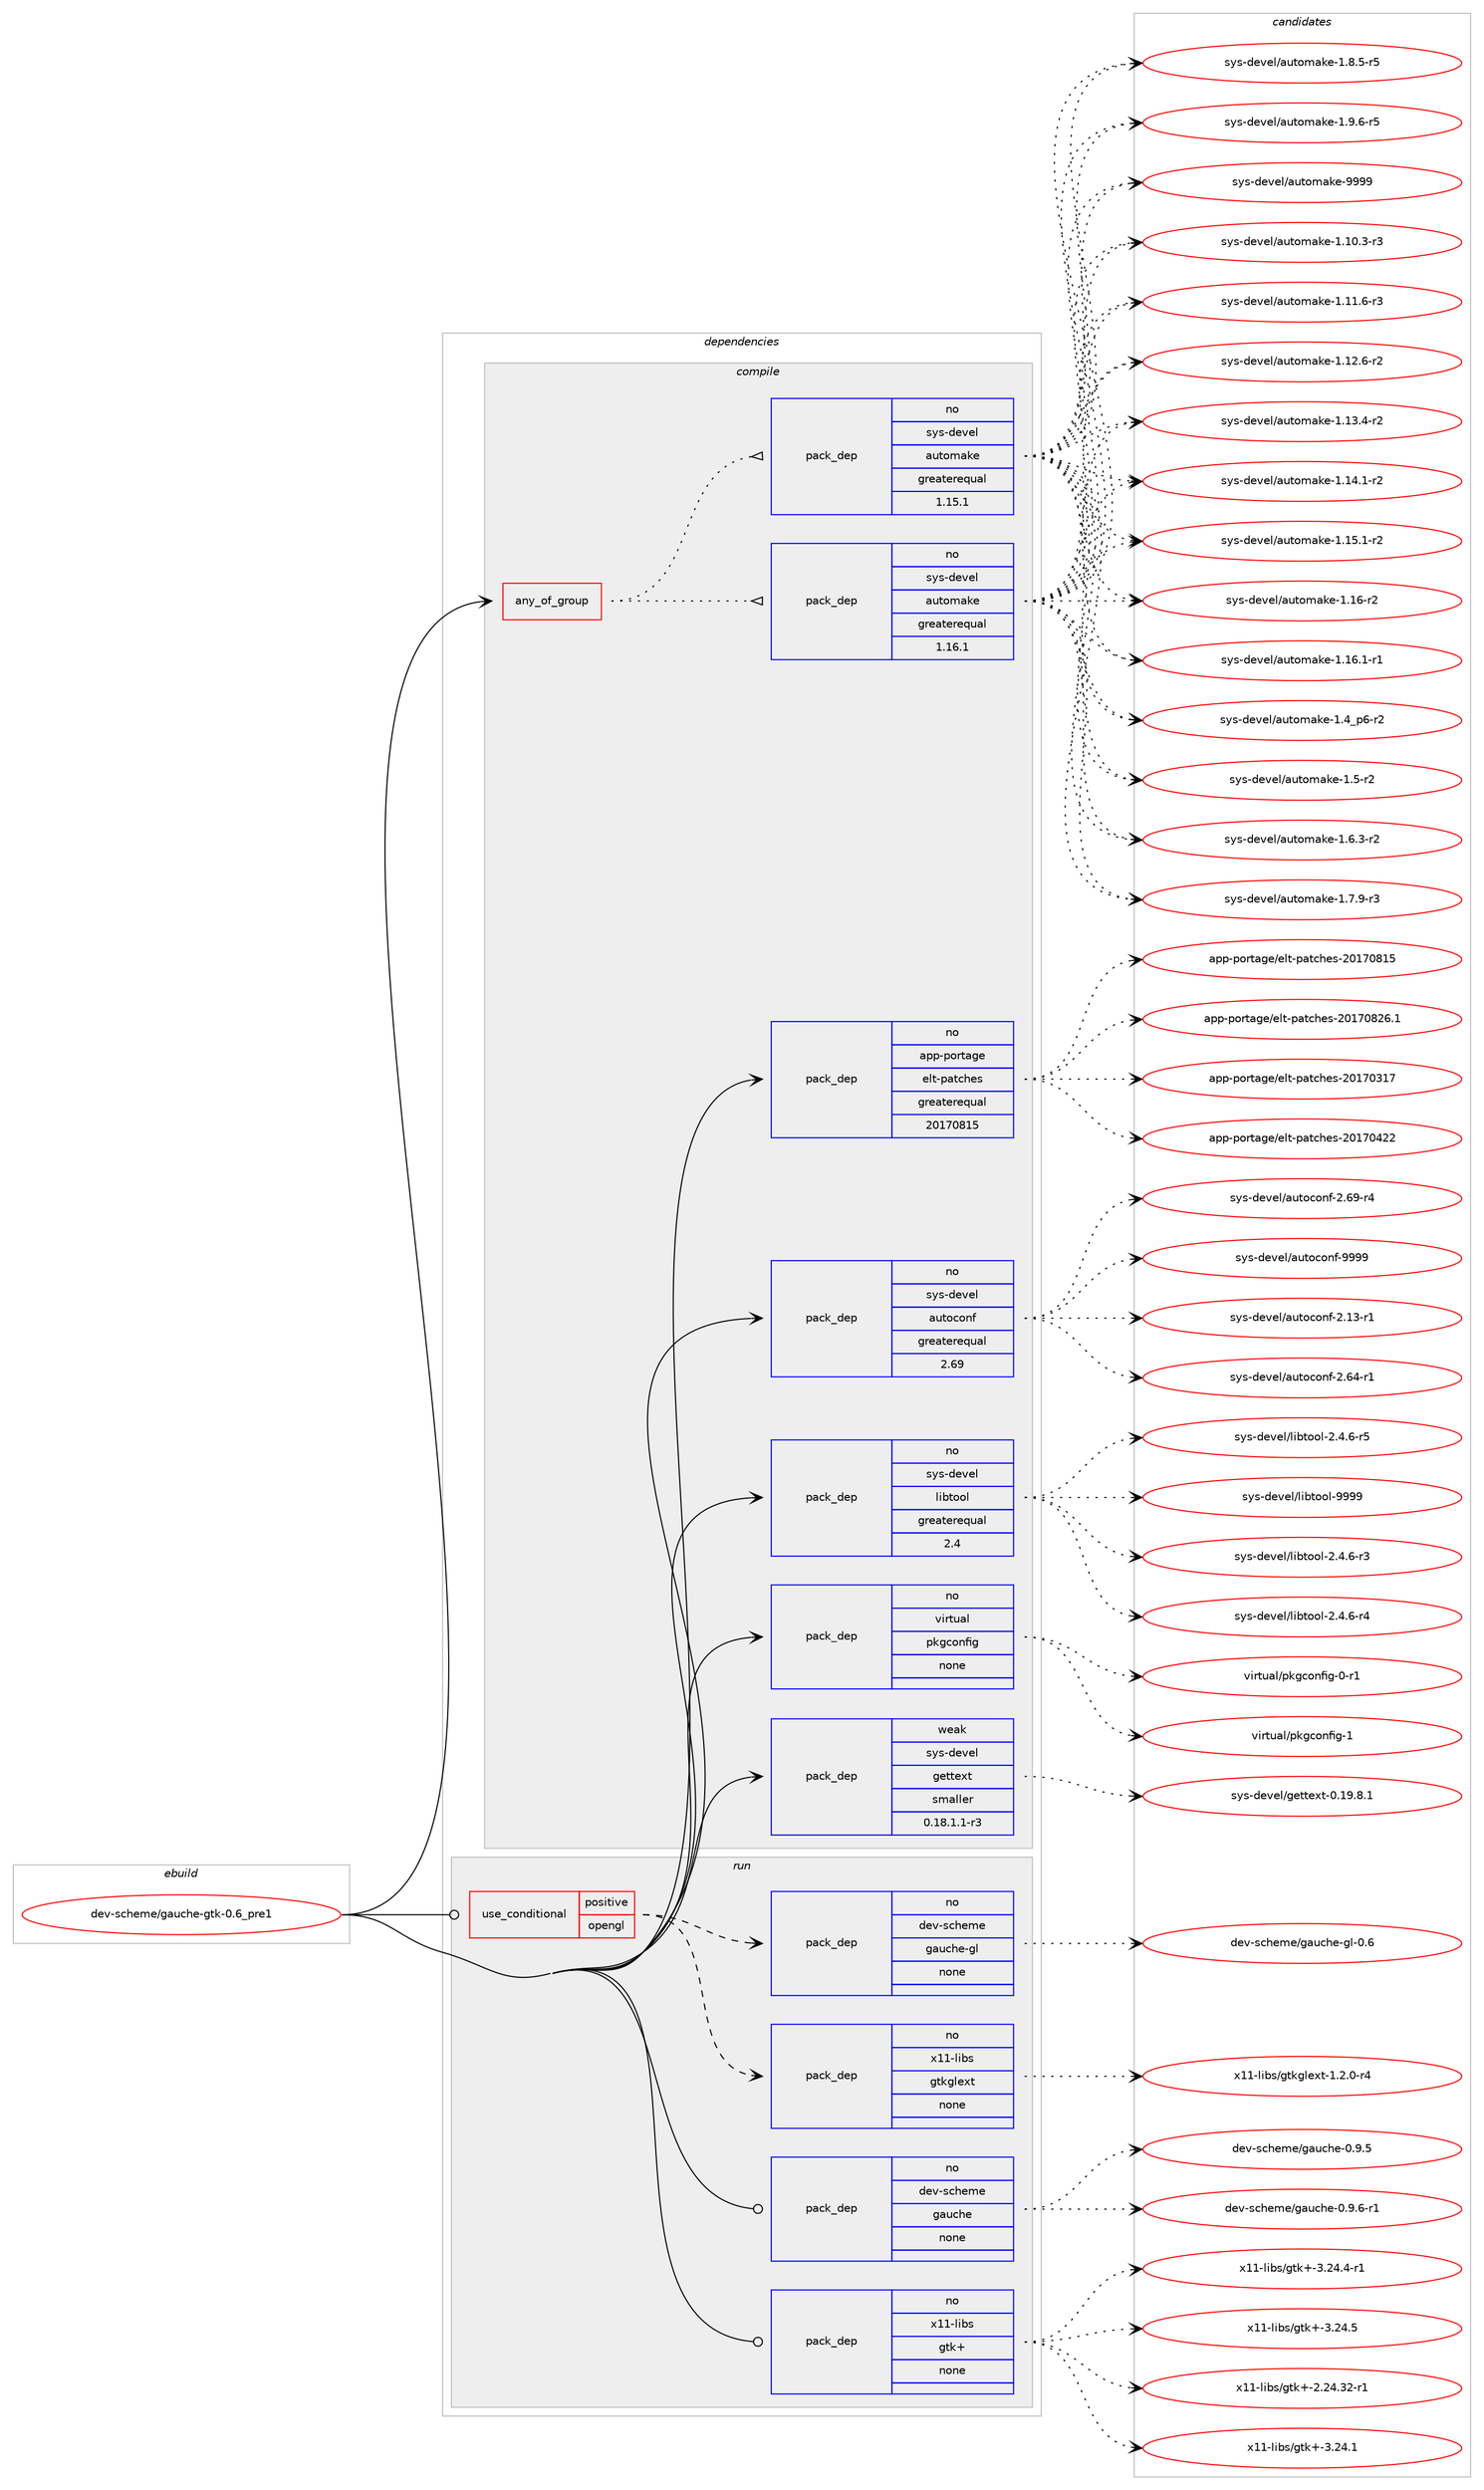 digraph prolog {

# *************
# Graph options
# *************

newrank=true;
concentrate=true;
compound=true;
graph [rankdir=LR,fontname=Helvetica,fontsize=10,ranksep=1.5];#, ranksep=2.5, nodesep=0.2];
edge  [arrowhead=vee];
node  [fontname=Helvetica,fontsize=10];

# **********
# The ebuild
# **********

subgraph cluster_leftcol {
color=gray;
rank=same;
label=<<i>ebuild</i>>;
id [label="dev-scheme/gauche-gtk-0.6_pre1", color=red, width=4, href="../dev-scheme/gauche-gtk-0.6_pre1.svg"];
}

# ****************
# The dependencies
# ****************

subgraph cluster_midcol {
color=gray;
label=<<i>dependencies</i>>;
subgraph cluster_compile {
fillcolor="#eeeeee";
style=filled;
label=<<i>compile</i>>;
subgraph any22952 {
dependency1538476 [label=<<TABLE BORDER="0" CELLBORDER="1" CELLSPACING="0" CELLPADDING="4"><TR><TD CELLPADDING="10">any_of_group</TD></TR></TABLE>>, shape=none, color=red];subgraph pack1092047 {
dependency1538477 [label=<<TABLE BORDER="0" CELLBORDER="1" CELLSPACING="0" CELLPADDING="4" WIDTH="220"><TR><TD ROWSPAN="6" CELLPADDING="30">pack_dep</TD></TR><TR><TD WIDTH="110">no</TD></TR><TR><TD>sys-devel</TD></TR><TR><TD>automake</TD></TR><TR><TD>greaterequal</TD></TR><TR><TD>1.16.1</TD></TR></TABLE>>, shape=none, color=blue];
}
dependency1538476:e -> dependency1538477:w [weight=20,style="dotted",arrowhead="oinv"];
subgraph pack1092048 {
dependency1538478 [label=<<TABLE BORDER="0" CELLBORDER="1" CELLSPACING="0" CELLPADDING="4" WIDTH="220"><TR><TD ROWSPAN="6" CELLPADDING="30">pack_dep</TD></TR><TR><TD WIDTH="110">no</TD></TR><TR><TD>sys-devel</TD></TR><TR><TD>automake</TD></TR><TR><TD>greaterequal</TD></TR><TR><TD>1.15.1</TD></TR></TABLE>>, shape=none, color=blue];
}
dependency1538476:e -> dependency1538478:w [weight=20,style="dotted",arrowhead="oinv"];
}
id:e -> dependency1538476:w [weight=20,style="solid",arrowhead="vee"];
subgraph pack1092049 {
dependency1538479 [label=<<TABLE BORDER="0" CELLBORDER="1" CELLSPACING="0" CELLPADDING="4" WIDTH="220"><TR><TD ROWSPAN="6" CELLPADDING="30">pack_dep</TD></TR><TR><TD WIDTH="110">no</TD></TR><TR><TD>app-portage</TD></TR><TR><TD>elt-patches</TD></TR><TR><TD>greaterequal</TD></TR><TR><TD>20170815</TD></TR></TABLE>>, shape=none, color=blue];
}
id:e -> dependency1538479:w [weight=20,style="solid",arrowhead="vee"];
subgraph pack1092050 {
dependency1538480 [label=<<TABLE BORDER="0" CELLBORDER="1" CELLSPACING="0" CELLPADDING="4" WIDTH="220"><TR><TD ROWSPAN="6" CELLPADDING="30">pack_dep</TD></TR><TR><TD WIDTH="110">no</TD></TR><TR><TD>sys-devel</TD></TR><TR><TD>autoconf</TD></TR><TR><TD>greaterequal</TD></TR><TR><TD>2.69</TD></TR></TABLE>>, shape=none, color=blue];
}
id:e -> dependency1538480:w [weight=20,style="solid",arrowhead="vee"];
subgraph pack1092051 {
dependency1538481 [label=<<TABLE BORDER="0" CELLBORDER="1" CELLSPACING="0" CELLPADDING="4" WIDTH="220"><TR><TD ROWSPAN="6" CELLPADDING="30">pack_dep</TD></TR><TR><TD WIDTH="110">no</TD></TR><TR><TD>sys-devel</TD></TR><TR><TD>libtool</TD></TR><TR><TD>greaterequal</TD></TR><TR><TD>2.4</TD></TR></TABLE>>, shape=none, color=blue];
}
id:e -> dependency1538481:w [weight=20,style="solid",arrowhead="vee"];
subgraph pack1092052 {
dependency1538482 [label=<<TABLE BORDER="0" CELLBORDER="1" CELLSPACING="0" CELLPADDING="4" WIDTH="220"><TR><TD ROWSPAN="6" CELLPADDING="30">pack_dep</TD></TR><TR><TD WIDTH="110">no</TD></TR><TR><TD>virtual</TD></TR><TR><TD>pkgconfig</TD></TR><TR><TD>none</TD></TR><TR><TD></TD></TR></TABLE>>, shape=none, color=blue];
}
id:e -> dependency1538482:w [weight=20,style="solid",arrowhead="vee"];
subgraph pack1092053 {
dependency1538483 [label=<<TABLE BORDER="0" CELLBORDER="1" CELLSPACING="0" CELLPADDING="4" WIDTH="220"><TR><TD ROWSPAN="6" CELLPADDING="30">pack_dep</TD></TR><TR><TD WIDTH="110">weak</TD></TR><TR><TD>sys-devel</TD></TR><TR><TD>gettext</TD></TR><TR><TD>smaller</TD></TR><TR><TD>0.18.1.1-r3</TD></TR></TABLE>>, shape=none, color=blue];
}
id:e -> dependency1538483:w [weight=20,style="solid",arrowhead="vee"];
}
subgraph cluster_compileandrun {
fillcolor="#eeeeee";
style=filled;
label=<<i>compile and run</i>>;
}
subgraph cluster_run {
fillcolor="#eeeeee";
style=filled;
label=<<i>run</i>>;
subgraph cond422889 {
dependency1538484 [label=<<TABLE BORDER="0" CELLBORDER="1" CELLSPACING="0" CELLPADDING="4"><TR><TD ROWSPAN="3" CELLPADDING="10">use_conditional</TD></TR><TR><TD>positive</TD></TR><TR><TD>opengl</TD></TR></TABLE>>, shape=none, color=red];
subgraph pack1092054 {
dependency1538485 [label=<<TABLE BORDER="0" CELLBORDER="1" CELLSPACING="0" CELLPADDING="4" WIDTH="220"><TR><TD ROWSPAN="6" CELLPADDING="30">pack_dep</TD></TR><TR><TD WIDTH="110">no</TD></TR><TR><TD>x11-libs</TD></TR><TR><TD>gtkglext</TD></TR><TR><TD>none</TD></TR><TR><TD></TD></TR></TABLE>>, shape=none, color=blue];
}
dependency1538484:e -> dependency1538485:w [weight=20,style="dashed",arrowhead="vee"];
subgraph pack1092055 {
dependency1538486 [label=<<TABLE BORDER="0" CELLBORDER="1" CELLSPACING="0" CELLPADDING="4" WIDTH="220"><TR><TD ROWSPAN="6" CELLPADDING="30">pack_dep</TD></TR><TR><TD WIDTH="110">no</TD></TR><TR><TD>dev-scheme</TD></TR><TR><TD>gauche-gl</TD></TR><TR><TD>none</TD></TR><TR><TD></TD></TR></TABLE>>, shape=none, color=blue];
}
dependency1538484:e -> dependency1538486:w [weight=20,style="dashed",arrowhead="vee"];
}
id:e -> dependency1538484:w [weight=20,style="solid",arrowhead="odot"];
subgraph pack1092056 {
dependency1538487 [label=<<TABLE BORDER="0" CELLBORDER="1" CELLSPACING="0" CELLPADDING="4" WIDTH="220"><TR><TD ROWSPAN="6" CELLPADDING="30">pack_dep</TD></TR><TR><TD WIDTH="110">no</TD></TR><TR><TD>dev-scheme</TD></TR><TR><TD>gauche</TD></TR><TR><TD>none</TD></TR><TR><TD></TD></TR></TABLE>>, shape=none, color=blue];
}
id:e -> dependency1538487:w [weight=20,style="solid",arrowhead="odot"];
subgraph pack1092057 {
dependency1538488 [label=<<TABLE BORDER="0" CELLBORDER="1" CELLSPACING="0" CELLPADDING="4" WIDTH="220"><TR><TD ROWSPAN="6" CELLPADDING="30">pack_dep</TD></TR><TR><TD WIDTH="110">no</TD></TR><TR><TD>x11-libs</TD></TR><TR><TD>gtk+</TD></TR><TR><TD>none</TD></TR><TR><TD></TD></TR></TABLE>>, shape=none, color=blue];
}
id:e -> dependency1538488:w [weight=20,style="solid",arrowhead="odot"];
}
}

# **************
# The candidates
# **************

subgraph cluster_choices {
rank=same;
color=gray;
label=<<i>candidates</i>>;

subgraph choice1092047 {
color=black;
nodesep=1;
choice11512111545100101118101108479711711611110997107101454946494846514511451 [label="sys-devel/automake-1.10.3-r3", color=red, width=4,href="../sys-devel/automake-1.10.3-r3.svg"];
choice11512111545100101118101108479711711611110997107101454946494946544511451 [label="sys-devel/automake-1.11.6-r3", color=red, width=4,href="../sys-devel/automake-1.11.6-r3.svg"];
choice11512111545100101118101108479711711611110997107101454946495046544511450 [label="sys-devel/automake-1.12.6-r2", color=red, width=4,href="../sys-devel/automake-1.12.6-r2.svg"];
choice11512111545100101118101108479711711611110997107101454946495146524511450 [label="sys-devel/automake-1.13.4-r2", color=red, width=4,href="../sys-devel/automake-1.13.4-r2.svg"];
choice11512111545100101118101108479711711611110997107101454946495246494511450 [label="sys-devel/automake-1.14.1-r2", color=red, width=4,href="../sys-devel/automake-1.14.1-r2.svg"];
choice11512111545100101118101108479711711611110997107101454946495346494511450 [label="sys-devel/automake-1.15.1-r2", color=red, width=4,href="../sys-devel/automake-1.15.1-r2.svg"];
choice1151211154510010111810110847971171161111099710710145494649544511450 [label="sys-devel/automake-1.16-r2", color=red, width=4,href="../sys-devel/automake-1.16-r2.svg"];
choice11512111545100101118101108479711711611110997107101454946495446494511449 [label="sys-devel/automake-1.16.1-r1", color=red, width=4,href="../sys-devel/automake-1.16.1-r1.svg"];
choice115121115451001011181011084797117116111109971071014549465295112544511450 [label="sys-devel/automake-1.4_p6-r2", color=red, width=4,href="../sys-devel/automake-1.4_p6-r2.svg"];
choice11512111545100101118101108479711711611110997107101454946534511450 [label="sys-devel/automake-1.5-r2", color=red, width=4,href="../sys-devel/automake-1.5-r2.svg"];
choice115121115451001011181011084797117116111109971071014549465446514511450 [label="sys-devel/automake-1.6.3-r2", color=red, width=4,href="../sys-devel/automake-1.6.3-r2.svg"];
choice115121115451001011181011084797117116111109971071014549465546574511451 [label="sys-devel/automake-1.7.9-r3", color=red, width=4,href="../sys-devel/automake-1.7.9-r3.svg"];
choice115121115451001011181011084797117116111109971071014549465646534511453 [label="sys-devel/automake-1.8.5-r5", color=red, width=4,href="../sys-devel/automake-1.8.5-r5.svg"];
choice115121115451001011181011084797117116111109971071014549465746544511453 [label="sys-devel/automake-1.9.6-r5", color=red, width=4,href="../sys-devel/automake-1.9.6-r5.svg"];
choice115121115451001011181011084797117116111109971071014557575757 [label="sys-devel/automake-9999", color=red, width=4,href="../sys-devel/automake-9999.svg"];
dependency1538477:e -> choice11512111545100101118101108479711711611110997107101454946494846514511451:w [style=dotted,weight="100"];
dependency1538477:e -> choice11512111545100101118101108479711711611110997107101454946494946544511451:w [style=dotted,weight="100"];
dependency1538477:e -> choice11512111545100101118101108479711711611110997107101454946495046544511450:w [style=dotted,weight="100"];
dependency1538477:e -> choice11512111545100101118101108479711711611110997107101454946495146524511450:w [style=dotted,weight="100"];
dependency1538477:e -> choice11512111545100101118101108479711711611110997107101454946495246494511450:w [style=dotted,weight="100"];
dependency1538477:e -> choice11512111545100101118101108479711711611110997107101454946495346494511450:w [style=dotted,weight="100"];
dependency1538477:e -> choice1151211154510010111810110847971171161111099710710145494649544511450:w [style=dotted,weight="100"];
dependency1538477:e -> choice11512111545100101118101108479711711611110997107101454946495446494511449:w [style=dotted,weight="100"];
dependency1538477:e -> choice115121115451001011181011084797117116111109971071014549465295112544511450:w [style=dotted,weight="100"];
dependency1538477:e -> choice11512111545100101118101108479711711611110997107101454946534511450:w [style=dotted,weight="100"];
dependency1538477:e -> choice115121115451001011181011084797117116111109971071014549465446514511450:w [style=dotted,weight="100"];
dependency1538477:e -> choice115121115451001011181011084797117116111109971071014549465546574511451:w [style=dotted,weight="100"];
dependency1538477:e -> choice115121115451001011181011084797117116111109971071014549465646534511453:w [style=dotted,weight="100"];
dependency1538477:e -> choice115121115451001011181011084797117116111109971071014549465746544511453:w [style=dotted,weight="100"];
dependency1538477:e -> choice115121115451001011181011084797117116111109971071014557575757:w [style=dotted,weight="100"];
}
subgraph choice1092048 {
color=black;
nodesep=1;
choice11512111545100101118101108479711711611110997107101454946494846514511451 [label="sys-devel/automake-1.10.3-r3", color=red, width=4,href="../sys-devel/automake-1.10.3-r3.svg"];
choice11512111545100101118101108479711711611110997107101454946494946544511451 [label="sys-devel/automake-1.11.6-r3", color=red, width=4,href="../sys-devel/automake-1.11.6-r3.svg"];
choice11512111545100101118101108479711711611110997107101454946495046544511450 [label="sys-devel/automake-1.12.6-r2", color=red, width=4,href="../sys-devel/automake-1.12.6-r2.svg"];
choice11512111545100101118101108479711711611110997107101454946495146524511450 [label="sys-devel/automake-1.13.4-r2", color=red, width=4,href="../sys-devel/automake-1.13.4-r2.svg"];
choice11512111545100101118101108479711711611110997107101454946495246494511450 [label="sys-devel/automake-1.14.1-r2", color=red, width=4,href="../sys-devel/automake-1.14.1-r2.svg"];
choice11512111545100101118101108479711711611110997107101454946495346494511450 [label="sys-devel/automake-1.15.1-r2", color=red, width=4,href="../sys-devel/automake-1.15.1-r2.svg"];
choice1151211154510010111810110847971171161111099710710145494649544511450 [label="sys-devel/automake-1.16-r2", color=red, width=4,href="../sys-devel/automake-1.16-r2.svg"];
choice11512111545100101118101108479711711611110997107101454946495446494511449 [label="sys-devel/automake-1.16.1-r1", color=red, width=4,href="../sys-devel/automake-1.16.1-r1.svg"];
choice115121115451001011181011084797117116111109971071014549465295112544511450 [label="sys-devel/automake-1.4_p6-r2", color=red, width=4,href="../sys-devel/automake-1.4_p6-r2.svg"];
choice11512111545100101118101108479711711611110997107101454946534511450 [label="sys-devel/automake-1.5-r2", color=red, width=4,href="../sys-devel/automake-1.5-r2.svg"];
choice115121115451001011181011084797117116111109971071014549465446514511450 [label="sys-devel/automake-1.6.3-r2", color=red, width=4,href="../sys-devel/automake-1.6.3-r2.svg"];
choice115121115451001011181011084797117116111109971071014549465546574511451 [label="sys-devel/automake-1.7.9-r3", color=red, width=4,href="../sys-devel/automake-1.7.9-r3.svg"];
choice115121115451001011181011084797117116111109971071014549465646534511453 [label="sys-devel/automake-1.8.5-r5", color=red, width=4,href="../sys-devel/automake-1.8.5-r5.svg"];
choice115121115451001011181011084797117116111109971071014549465746544511453 [label="sys-devel/automake-1.9.6-r5", color=red, width=4,href="../sys-devel/automake-1.9.6-r5.svg"];
choice115121115451001011181011084797117116111109971071014557575757 [label="sys-devel/automake-9999", color=red, width=4,href="../sys-devel/automake-9999.svg"];
dependency1538478:e -> choice11512111545100101118101108479711711611110997107101454946494846514511451:w [style=dotted,weight="100"];
dependency1538478:e -> choice11512111545100101118101108479711711611110997107101454946494946544511451:w [style=dotted,weight="100"];
dependency1538478:e -> choice11512111545100101118101108479711711611110997107101454946495046544511450:w [style=dotted,weight="100"];
dependency1538478:e -> choice11512111545100101118101108479711711611110997107101454946495146524511450:w [style=dotted,weight="100"];
dependency1538478:e -> choice11512111545100101118101108479711711611110997107101454946495246494511450:w [style=dotted,weight="100"];
dependency1538478:e -> choice11512111545100101118101108479711711611110997107101454946495346494511450:w [style=dotted,weight="100"];
dependency1538478:e -> choice1151211154510010111810110847971171161111099710710145494649544511450:w [style=dotted,weight="100"];
dependency1538478:e -> choice11512111545100101118101108479711711611110997107101454946495446494511449:w [style=dotted,weight="100"];
dependency1538478:e -> choice115121115451001011181011084797117116111109971071014549465295112544511450:w [style=dotted,weight="100"];
dependency1538478:e -> choice11512111545100101118101108479711711611110997107101454946534511450:w [style=dotted,weight="100"];
dependency1538478:e -> choice115121115451001011181011084797117116111109971071014549465446514511450:w [style=dotted,weight="100"];
dependency1538478:e -> choice115121115451001011181011084797117116111109971071014549465546574511451:w [style=dotted,weight="100"];
dependency1538478:e -> choice115121115451001011181011084797117116111109971071014549465646534511453:w [style=dotted,weight="100"];
dependency1538478:e -> choice115121115451001011181011084797117116111109971071014549465746544511453:w [style=dotted,weight="100"];
dependency1538478:e -> choice115121115451001011181011084797117116111109971071014557575757:w [style=dotted,weight="100"];
}
subgraph choice1092049 {
color=black;
nodesep=1;
choice97112112451121111141169710310147101108116451129711699104101115455048495548514955 [label="app-portage/elt-patches-20170317", color=red, width=4,href="../app-portage/elt-patches-20170317.svg"];
choice97112112451121111141169710310147101108116451129711699104101115455048495548525050 [label="app-portage/elt-patches-20170422", color=red, width=4,href="../app-portage/elt-patches-20170422.svg"];
choice97112112451121111141169710310147101108116451129711699104101115455048495548564953 [label="app-portage/elt-patches-20170815", color=red, width=4,href="../app-portage/elt-patches-20170815.svg"];
choice971121124511211111411697103101471011081164511297116991041011154550484955485650544649 [label="app-portage/elt-patches-20170826.1", color=red, width=4,href="../app-portage/elt-patches-20170826.1.svg"];
dependency1538479:e -> choice97112112451121111141169710310147101108116451129711699104101115455048495548514955:w [style=dotted,weight="100"];
dependency1538479:e -> choice97112112451121111141169710310147101108116451129711699104101115455048495548525050:w [style=dotted,weight="100"];
dependency1538479:e -> choice97112112451121111141169710310147101108116451129711699104101115455048495548564953:w [style=dotted,weight="100"];
dependency1538479:e -> choice971121124511211111411697103101471011081164511297116991041011154550484955485650544649:w [style=dotted,weight="100"];
}
subgraph choice1092050 {
color=black;
nodesep=1;
choice1151211154510010111810110847971171161119911111010245504649514511449 [label="sys-devel/autoconf-2.13-r1", color=red, width=4,href="../sys-devel/autoconf-2.13-r1.svg"];
choice1151211154510010111810110847971171161119911111010245504654524511449 [label="sys-devel/autoconf-2.64-r1", color=red, width=4,href="../sys-devel/autoconf-2.64-r1.svg"];
choice1151211154510010111810110847971171161119911111010245504654574511452 [label="sys-devel/autoconf-2.69-r4", color=red, width=4,href="../sys-devel/autoconf-2.69-r4.svg"];
choice115121115451001011181011084797117116111991111101024557575757 [label="sys-devel/autoconf-9999", color=red, width=4,href="../sys-devel/autoconf-9999.svg"];
dependency1538480:e -> choice1151211154510010111810110847971171161119911111010245504649514511449:w [style=dotted,weight="100"];
dependency1538480:e -> choice1151211154510010111810110847971171161119911111010245504654524511449:w [style=dotted,weight="100"];
dependency1538480:e -> choice1151211154510010111810110847971171161119911111010245504654574511452:w [style=dotted,weight="100"];
dependency1538480:e -> choice115121115451001011181011084797117116111991111101024557575757:w [style=dotted,weight="100"];
}
subgraph choice1092051 {
color=black;
nodesep=1;
choice1151211154510010111810110847108105981161111111084550465246544511451 [label="sys-devel/libtool-2.4.6-r3", color=red, width=4,href="../sys-devel/libtool-2.4.6-r3.svg"];
choice1151211154510010111810110847108105981161111111084550465246544511452 [label="sys-devel/libtool-2.4.6-r4", color=red, width=4,href="../sys-devel/libtool-2.4.6-r4.svg"];
choice1151211154510010111810110847108105981161111111084550465246544511453 [label="sys-devel/libtool-2.4.6-r5", color=red, width=4,href="../sys-devel/libtool-2.4.6-r5.svg"];
choice1151211154510010111810110847108105981161111111084557575757 [label="sys-devel/libtool-9999", color=red, width=4,href="../sys-devel/libtool-9999.svg"];
dependency1538481:e -> choice1151211154510010111810110847108105981161111111084550465246544511451:w [style=dotted,weight="100"];
dependency1538481:e -> choice1151211154510010111810110847108105981161111111084550465246544511452:w [style=dotted,weight="100"];
dependency1538481:e -> choice1151211154510010111810110847108105981161111111084550465246544511453:w [style=dotted,weight="100"];
dependency1538481:e -> choice1151211154510010111810110847108105981161111111084557575757:w [style=dotted,weight="100"];
}
subgraph choice1092052 {
color=black;
nodesep=1;
choice11810511411611797108471121071039911111010210510345484511449 [label="virtual/pkgconfig-0-r1", color=red, width=4,href="../virtual/pkgconfig-0-r1.svg"];
choice1181051141161179710847112107103991111101021051034549 [label="virtual/pkgconfig-1", color=red, width=4,href="../virtual/pkgconfig-1.svg"];
dependency1538482:e -> choice11810511411611797108471121071039911111010210510345484511449:w [style=dotted,weight="100"];
dependency1538482:e -> choice1181051141161179710847112107103991111101021051034549:w [style=dotted,weight="100"];
}
subgraph choice1092053 {
color=black;
nodesep=1;
choice1151211154510010111810110847103101116116101120116454846495746564649 [label="sys-devel/gettext-0.19.8.1", color=red, width=4,href="../sys-devel/gettext-0.19.8.1.svg"];
dependency1538483:e -> choice1151211154510010111810110847103101116116101120116454846495746564649:w [style=dotted,weight="100"];
}
subgraph choice1092054 {
color=black;
nodesep=1;
choice12049494510810598115471031161071031081011201164549465046484511452 [label="x11-libs/gtkglext-1.2.0-r4", color=red, width=4,href="../x11-libs/gtkglext-1.2.0-r4.svg"];
dependency1538485:e -> choice12049494510810598115471031161071031081011201164549465046484511452:w [style=dotted,weight="100"];
}
subgraph choice1092055 {
color=black;
nodesep=1;
choice10010111845115991041011091014710397117991041014510310845484654 [label="dev-scheme/gauche-gl-0.6", color=red, width=4,href="../dev-scheme/gauche-gl-0.6.svg"];
dependency1538486:e -> choice10010111845115991041011091014710397117991041014510310845484654:w [style=dotted,weight="100"];
}
subgraph choice1092056 {
color=black;
nodesep=1;
choice1001011184511599104101109101471039711799104101454846574653 [label="dev-scheme/gauche-0.9.5", color=red, width=4,href="../dev-scheme/gauche-0.9.5.svg"];
choice10010111845115991041011091014710397117991041014548465746544511449 [label="dev-scheme/gauche-0.9.6-r1", color=red, width=4,href="../dev-scheme/gauche-0.9.6-r1.svg"];
dependency1538487:e -> choice1001011184511599104101109101471039711799104101454846574653:w [style=dotted,weight="100"];
dependency1538487:e -> choice10010111845115991041011091014710397117991041014548465746544511449:w [style=dotted,weight="100"];
}
subgraph choice1092057 {
color=black;
nodesep=1;
choice12049494510810598115471031161074345504650524651504511449 [label="x11-libs/gtk+-2.24.32-r1", color=red, width=4,href="../x11-libs/gtk+-2.24.32-r1.svg"];
choice12049494510810598115471031161074345514650524649 [label="x11-libs/gtk+-3.24.1", color=red, width=4,href="../x11-libs/gtk+-3.24.1.svg"];
choice120494945108105981154710311610743455146505246524511449 [label="x11-libs/gtk+-3.24.4-r1", color=red, width=4,href="../x11-libs/gtk+-3.24.4-r1.svg"];
choice12049494510810598115471031161074345514650524653 [label="x11-libs/gtk+-3.24.5", color=red, width=4,href="../x11-libs/gtk+-3.24.5.svg"];
dependency1538488:e -> choice12049494510810598115471031161074345504650524651504511449:w [style=dotted,weight="100"];
dependency1538488:e -> choice12049494510810598115471031161074345514650524649:w [style=dotted,weight="100"];
dependency1538488:e -> choice120494945108105981154710311610743455146505246524511449:w [style=dotted,weight="100"];
dependency1538488:e -> choice12049494510810598115471031161074345514650524653:w [style=dotted,weight="100"];
}
}

}
